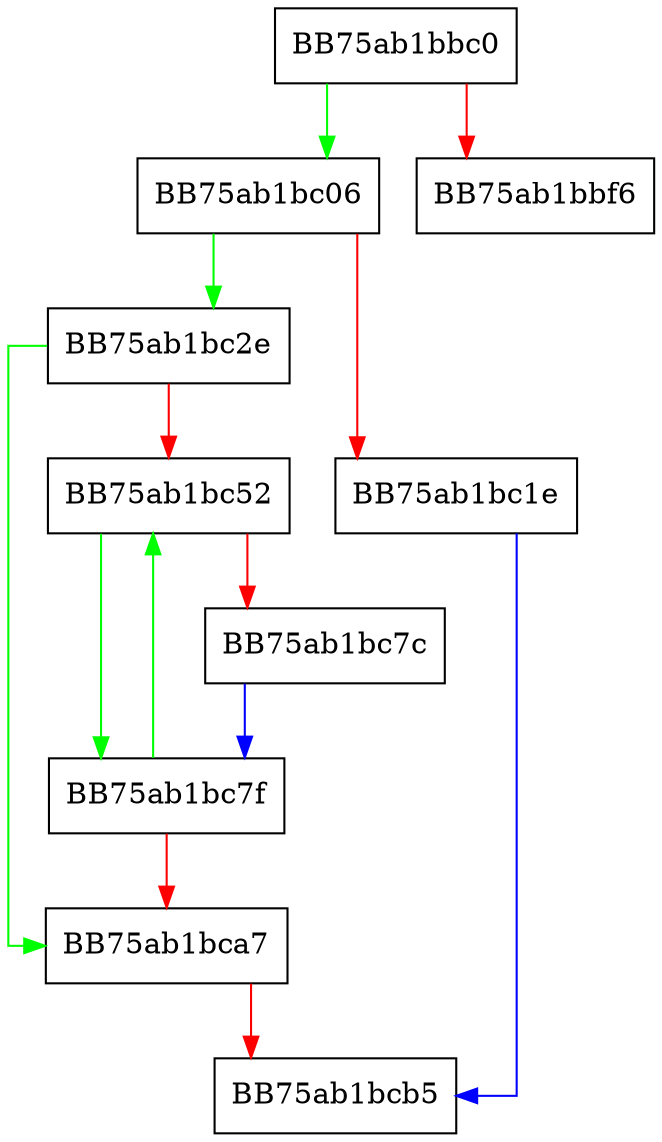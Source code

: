 digraph GetProcessAttributes {
  node [shape="box"];
  graph [splines=ortho];
  BB75ab1bbc0 -> BB75ab1bc06 [color="green"];
  BB75ab1bbc0 -> BB75ab1bbf6 [color="red"];
  BB75ab1bc06 -> BB75ab1bc2e [color="green"];
  BB75ab1bc06 -> BB75ab1bc1e [color="red"];
  BB75ab1bc1e -> BB75ab1bcb5 [color="blue"];
  BB75ab1bc2e -> BB75ab1bca7 [color="green"];
  BB75ab1bc2e -> BB75ab1bc52 [color="red"];
  BB75ab1bc52 -> BB75ab1bc7f [color="green"];
  BB75ab1bc52 -> BB75ab1bc7c [color="red"];
  BB75ab1bc7c -> BB75ab1bc7f [color="blue"];
  BB75ab1bc7f -> BB75ab1bc52 [color="green"];
  BB75ab1bc7f -> BB75ab1bca7 [color="red"];
  BB75ab1bca7 -> BB75ab1bcb5 [color="red"];
}